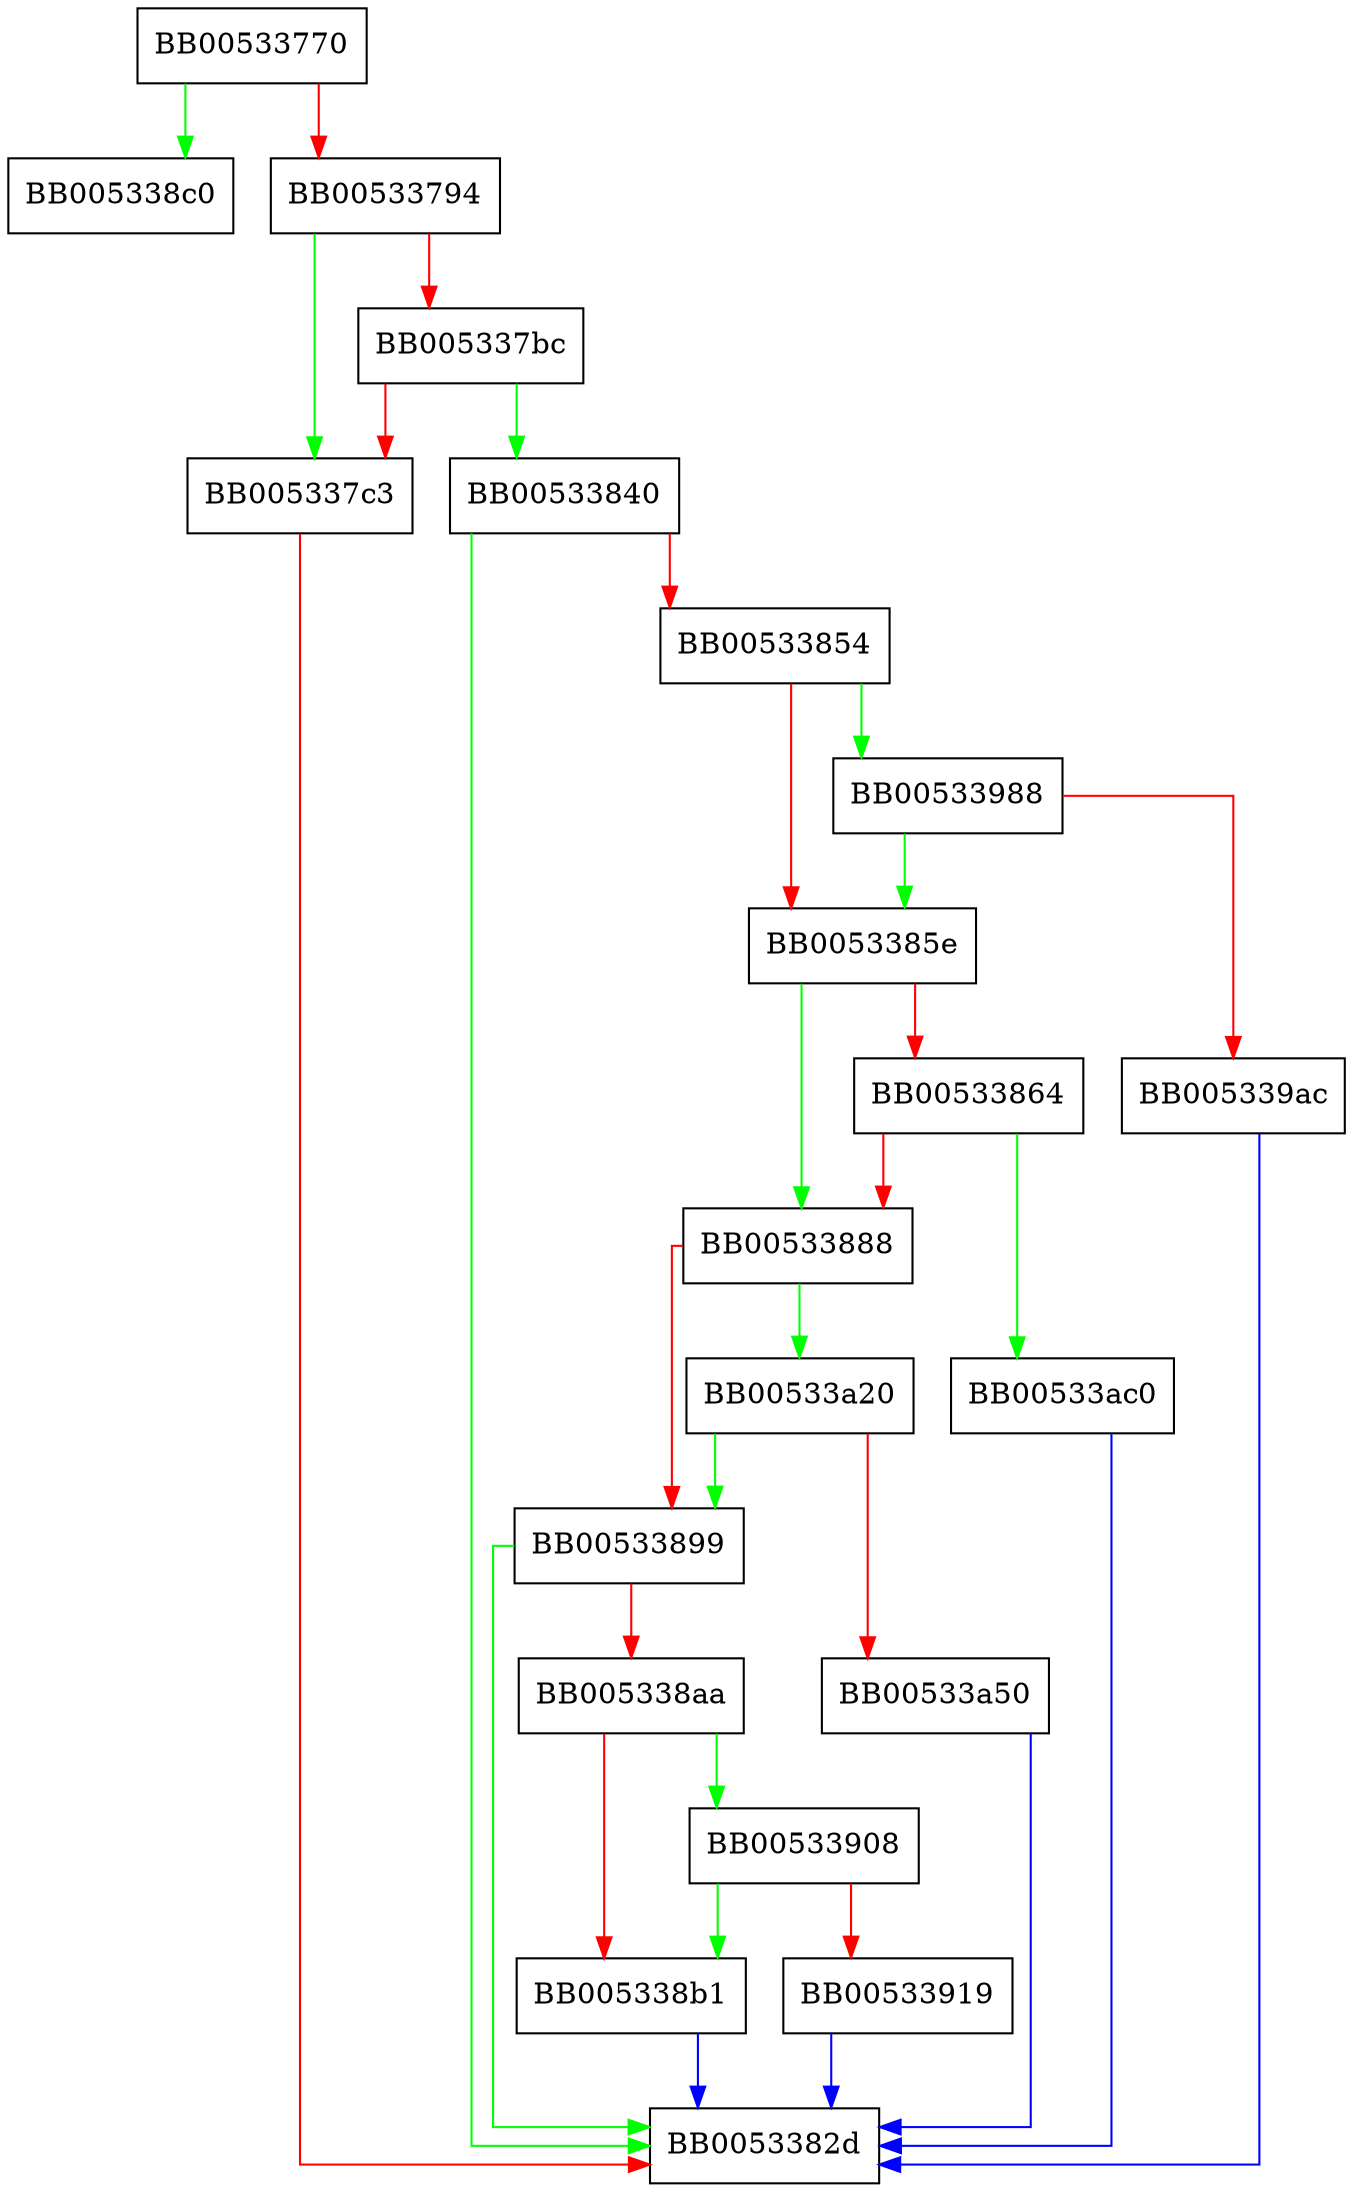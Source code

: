 digraph BIO_listen {
  node [shape="box"];
  graph [splines=ortho];
  BB00533770 -> BB005338c0 [color="green"];
  BB00533770 -> BB00533794 [color="red"];
  BB00533794 -> BB005337c3 [color="green"];
  BB00533794 -> BB005337bc [color="red"];
  BB005337bc -> BB00533840 [color="green"];
  BB005337bc -> BB005337c3 [color="red"];
  BB005337c3 -> BB0053382d [color="red"];
  BB00533840 -> BB0053382d [color="green"];
  BB00533840 -> BB00533854 [color="red"];
  BB00533854 -> BB00533988 [color="green"];
  BB00533854 -> BB0053385e [color="red"];
  BB0053385e -> BB00533888 [color="green"];
  BB0053385e -> BB00533864 [color="red"];
  BB00533864 -> BB00533ac0 [color="green"];
  BB00533864 -> BB00533888 [color="red"];
  BB00533888 -> BB00533a20 [color="green"];
  BB00533888 -> BB00533899 [color="red"];
  BB00533899 -> BB0053382d [color="green"];
  BB00533899 -> BB005338aa [color="red"];
  BB005338aa -> BB00533908 [color="green"];
  BB005338aa -> BB005338b1 [color="red"];
  BB005338b1 -> BB0053382d [color="blue"];
  BB00533908 -> BB005338b1 [color="green"];
  BB00533908 -> BB00533919 [color="red"];
  BB00533919 -> BB0053382d [color="blue"];
  BB00533988 -> BB0053385e [color="green"];
  BB00533988 -> BB005339ac [color="red"];
  BB005339ac -> BB0053382d [color="blue"];
  BB00533a20 -> BB00533899 [color="green"];
  BB00533a20 -> BB00533a50 [color="red"];
  BB00533a50 -> BB0053382d [color="blue"];
  BB00533ac0 -> BB0053382d [color="blue"];
}